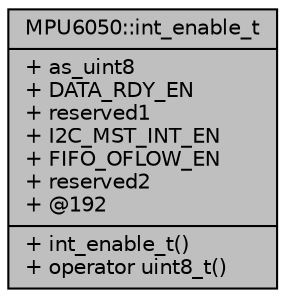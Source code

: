 digraph "MPU6050::int_enable_t"
{
  edge [fontname="Helvetica",fontsize="10",labelfontname="Helvetica",labelfontsize="10"];
  node [fontname="Helvetica",fontsize="10",shape=record];
  Node1 [label="{MPU6050::int_enable_t\n|+ as_uint8\l+ DATA_RDY_EN\l+ reserved1\l+ I2C_MST_INT_EN\l+ FIFO_OFLOW_EN\l+ reserved2\l+ @192\l|+ int_enable_t()\l+ operator uint8_t()\l}",height=0.2,width=0.4,color="black", fillcolor="grey75", style="filled", fontcolor="black"];
}
